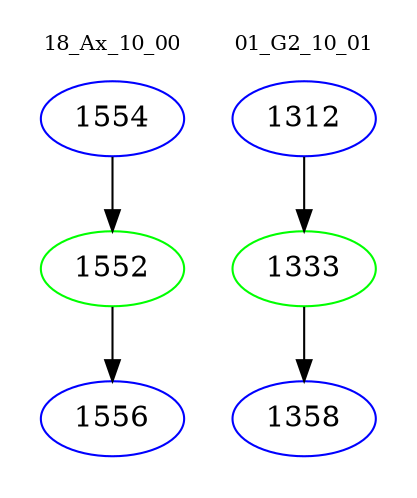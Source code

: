 digraph{
subgraph cluster_0 {
color = white
label = "18_Ax_10_00";
fontsize=10;
T0_1554 [label="1554", color="blue"]
T0_1554 -> T0_1552 [color="black"]
T0_1552 [label="1552", color="green"]
T0_1552 -> T0_1556 [color="black"]
T0_1556 [label="1556", color="blue"]
}
subgraph cluster_1 {
color = white
label = "01_G2_10_01";
fontsize=10;
T1_1312 [label="1312", color="blue"]
T1_1312 -> T1_1333 [color="black"]
T1_1333 [label="1333", color="green"]
T1_1333 -> T1_1358 [color="black"]
T1_1358 [label="1358", color="blue"]
}
}
